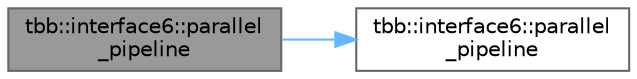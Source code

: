 digraph "tbb::interface6::parallel_pipeline"
{
 // LATEX_PDF_SIZE
  bgcolor="transparent";
  edge [fontname=Helvetica,fontsize=10,labelfontname=Helvetica,labelfontsize=10];
  node [fontname=Helvetica,fontsize=10,shape=box,height=0.2,width=0.4];
  rankdir="LR";
  Node1 [id="Node000001",label="tbb::interface6::parallel\l_pipeline",height=0.2,width=0.4,color="gray40", fillcolor="grey60", style="filled", fontcolor="black",tooltip=" "];
  Node1 -> Node2 [id="edge1_Node000001_Node000002",color="steelblue1",style="solid",tooltip=" "];
  Node2 [id="Node000002",label="tbb::interface6::parallel\l_pipeline",height=0.2,width=0.4,color="grey40", fillcolor="white", style="filled",URL="$namespacetbb_1_1interface6.html#a7edc8b0a8be9406b4d610b4b4fdd5bac",tooltip=" "];
}
